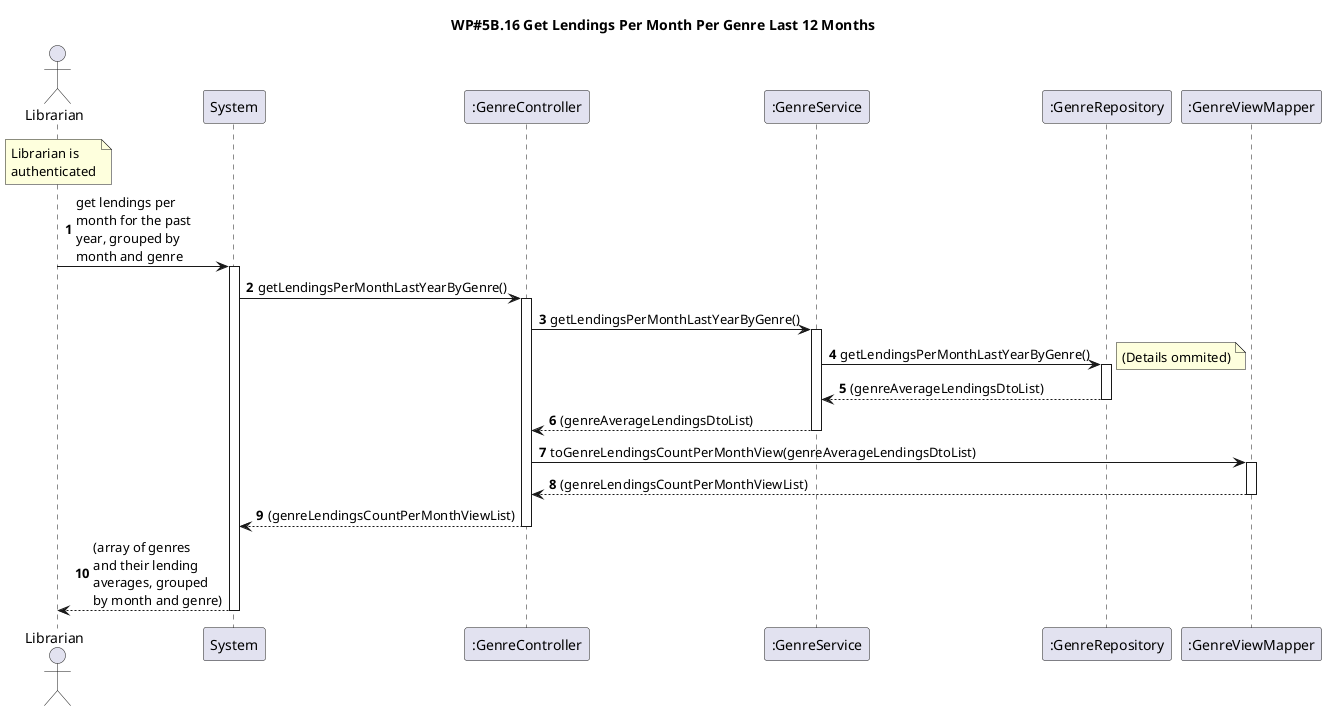@startuml
'https://plantuml.com/sequence-diagram
autoactivate on
autonumber

title WP#5B.16 Get Lendings Per Month Per Genre Last 12 Months

actor "Librarian" as Librarian
participant "System" as System
participant ":GenreController" as Ctrl
participant ":GenreService" as Service
participant ":GenreRepository" as GenreRepo
participant ":GenreViewMapper" as Mapper

note over Librarian : Librarian is\nauthenticated

Librarian -> System: get lendings per\nmonth for the past\nyear, grouped by\nmonth and genre
System -> Ctrl: getLendingsPerMonthLastYearByGenre()
Ctrl -> Service: getLendingsPerMonthLastYearByGenre()
Service -> GenreRepo: getLendingsPerMonthLastYearByGenre()
note right
    (Details ommited)
end note
GenreRepo --> Service: (genreAverageLendingsDtoList)
Service --> Ctrl: (genreAverageLendingsDtoList)
Ctrl -> Mapper: toGenreLendingsCountPerMonthView(genreAverageLendingsDtoList)
Mapper --> Ctrl: (genreLendingsCountPerMonthViewList)
Ctrl --> System: (genreLendingsCountPerMonthViewList)
System --> Librarian: (array of genres\nand their lending\naverages, grouped\nby month and genre)

@enduml
